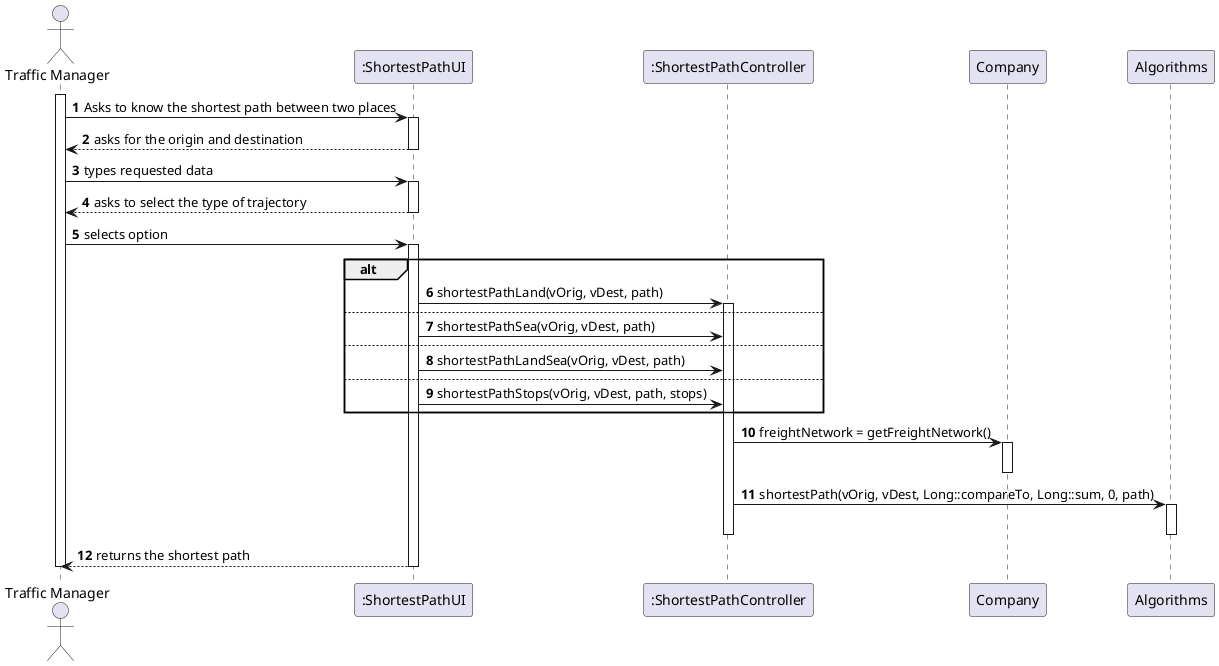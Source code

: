 @startuml
'https://plantuml.com/sequence-diagram

autonumber

actor "Traffic Manager" as TM

participant ":ShortestPathUI" as UI
participant ":ShortestPathController" as CTRL
participant "Company" as C
participant "Algorithms" as ALG

activate TM
TM -> UI : Asks to know the shortest path between two places

activate UI
UI --> TM : asks for the origin and destination
deactivate UI

TM -> UI : types requested data

activate UI
UI --> TM : asks to select the type of trajectory
deactivate UI

TM -> UI : selects option

alt
activate UI
UI -> CTRL : shortestPathLand(vOrig, vDest, path)
activate CTRL
else
UI -> CTRL : shortestPathSea(vOrig, vDest, path)
else
UI -> CTRL : shortestPathLandSea(vOrig, vDest, path)
else
UI -> CTRL : shortestPathStops(vOrig, vDest, path, stops)
end

CTRL -> C : freightNetwork = getFreightNetwork()
activate C
deactivate C

CTRL -> ALG : shortestPath(vOrig, vDest, Long::compareTo, Long::sum, 0, path)
activate ALG
deactivate ALG
deactivate CTRL

UI --> TM : returns the shortest path
deactivate UI
deactivate TM
@enduml